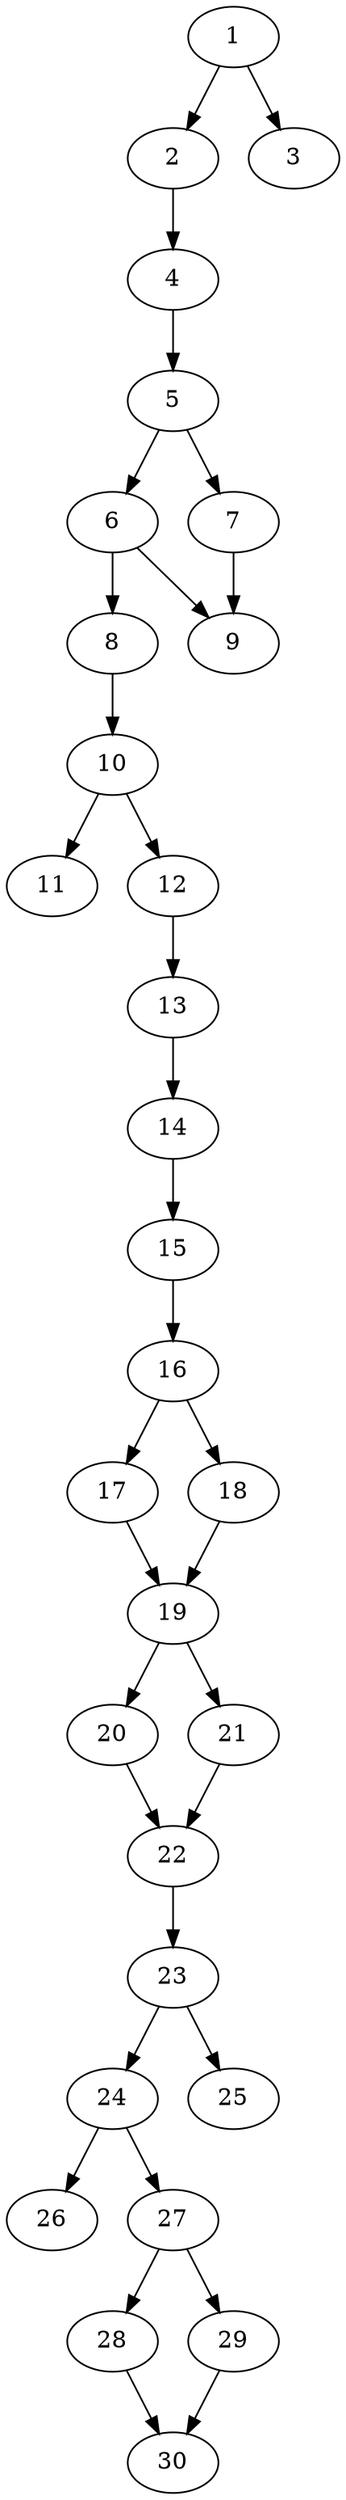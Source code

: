 // DAG automatically generated by daggen at Thu Oct  3 14:04:17 2019
// ./daggen --dot -n 30 --ccr 0.5 --fat 0.3 --regular 0.9 --density 0.6 --mindata 5242880 --maxdata 52428800 
digraph G {
  1 [size="83511296", alpha="0.03", expect_size="41755648"] 
  1 -> 2 [size ="41755648"]
  1 -> 3 [size ="41755648"]
  2 [size="16656384", alpha="0.08", expect_size="8328192"] 
  2 -> 4 [size ="8328192"]
  3 [size="84891648", alpha="0.10", expect_size="42445824"] 
  4 [size="78000128", alpha="0.10", expect_size="39000064"] 
  4 -> 5 [size ="39000064"]
  5 [size="23410688", alpha="0.03", expect_size="11705344"] 
  5 -> 6 [size ="11705344"]
  5 -> 7 [size ="11705344"]
  6 [size="79767552", alpha="0.15", expect_size="39883776"] 
  6 -> 8 [size ="39883776"]
  6 -> 9 [size ="39883776"]
  7 [size="17065984", alpha="0.19", expect_size="8532992"] 
  7 -> 9 [size ="8532992"]
  8 [size="34725888", alpha="0.05", expect_size="17362944"] 
  8 -> 10 [size ="17362944"]
  9 [size="12171264", alpha="0.08", expect_size="6085632"] 
  10 [size="96077824", alpha="0.06", expect_size="48038912"] 
  10 -> 11 [size ="48038912"]
  10 -> 12 [size ="48038912"]
  11 [size="14356480", alpha="0.16", expect_size="7178240"] 
  12 [size="29026304", alpha="0.06", expect_size="14513152"] 
  12 -> 13 [size ="14513152"]
  13 [size="64706560", alpha="0.00", expect_size="32353280"] 
  13 -> 14 [size ="32353280"]
  14 [size="19548160", alpha="0.03", expect_size="9774080"] 
  14 -> 15 [size ="9774080"]
  15 [size="66932736", alpha="0.09", expect_size="33466368"] 
  15 -> 16 [size ="33466368"]
  16 [size="80834560", alpha="0.00", expect_size="40417280"] 
  16 -> 17 [size ="40417280"]
  16 -> 18 [size ="40417280"]
  17 [size="55674880", alpha="0.17", expect_size="27837440"] 
  17 -> 19 [size ="27837440"]
  18 [size="52889600", alpha="0.10", expect_size="26444800"] 
  18 -> 19 [size ="26444800"]
  19 [size="75929600", alpha="0.06", expect_size="37964800"] 
  19 -> 20 [size ="37964800"]
  19 -> 21 [size ="37964800"]
  20 [size="20273152", alpha="0.19", expect_size="10136576"] 
  20 -> 22 [size ="10136576"]
  21 [size="46583808", alpha="0.08", expect_size="23291904"] 
  21 -> 22 [size ="23291904"]
  22 [size="25710592", alpha="0.19", expect_size="12855296"] 
  22 -> 23 [size ="12855296"]
  23 [size="55504896", alpha="0.05", expect_size="27752448"] 
  23 -> 24 [size ="27752448"]
  23 -> 25 [size ="27752448"]
  24 [size="55668736", alpha="0.05", expect_size="27834368"] 
  24 -> 26 [size ="27834368"]
  24 -> 27 [size ="27834368"]
  25 [size="70100992", alpha="0.08", expect_size="35050496"] 
  26 [size="15904768", alpha="0.06", expect_size="7952384"] 
  27 [size="16175104", alpha="0.05", expect_size="8087552"] 
  27 -> 28 [size ="8087552"]
  27 -> 29 [size ="8087552"]
  28 [size="96421888", alpha="0.09", expect_size="48210944"] 
  28 -> 30 [size ="48210944"]
  29 [size="49772544", alpha="0.14", expect_size="24886272"] 
  29 -> 30 [size ="24886272"]
  30 [size="77764608", alpha="0.17", expect_size="38882304"] 
}
